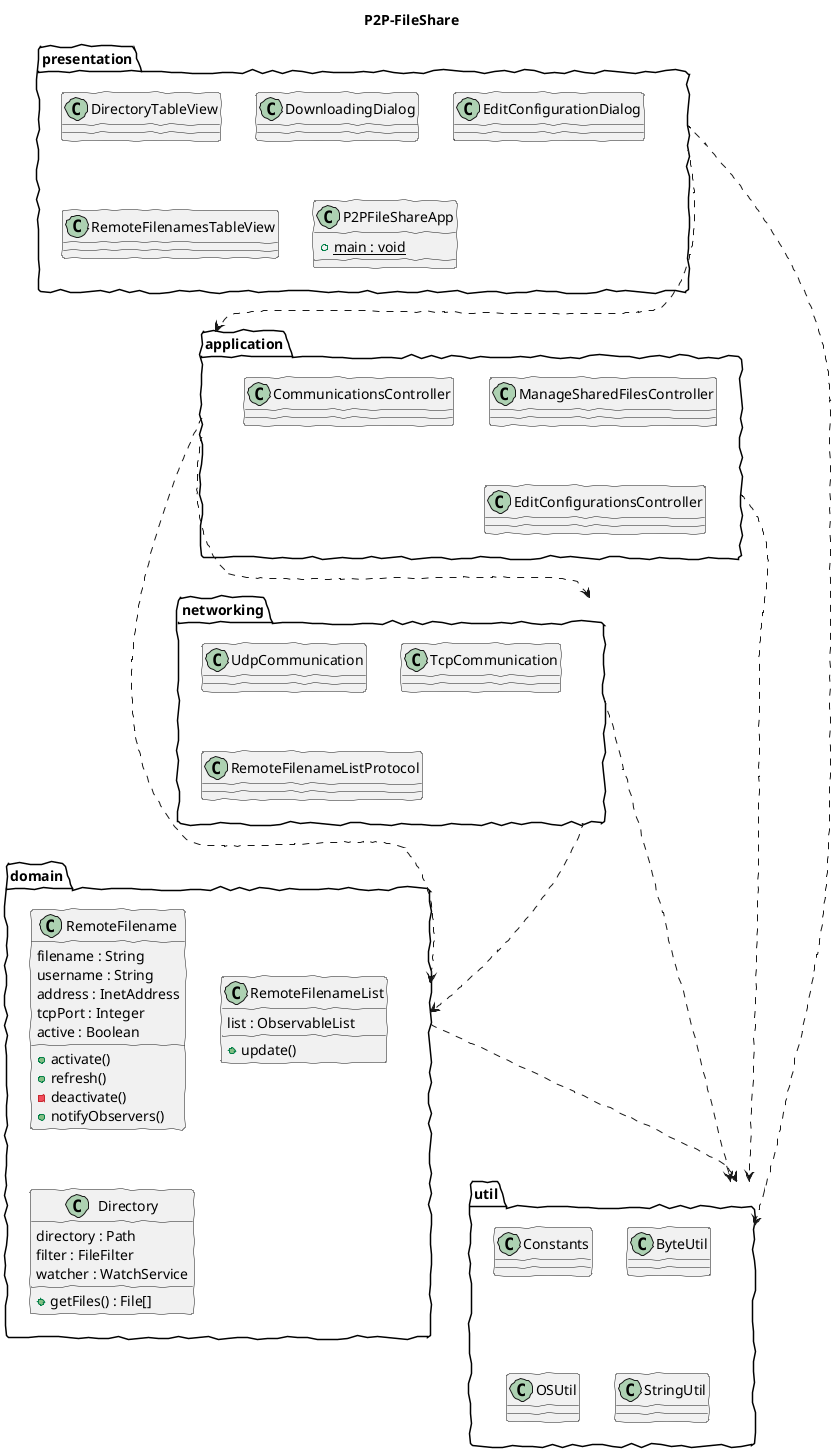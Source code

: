 @startuml

'http://plantuml.com/skinparam.html'
skinparam handwritten true
skinparam monochrome false
skinparam defaultFontName FG Virgil
skinparam shadowing false

title P2P-FileShare

package "presentation" {

    class DirectoryTableView
    class DownloadingDialog
    class EditConfigurationDialog
    class RemoteFilenamesTableView
    class P2PFileShareApp {

        + {static} main : void
    }
}

package "application" {
    class ManageSharedFilesController
    class CommunicationsController
    class EditConfigurationsController
}

package "networking" {

    class UdpCommunication
    class TcpCommunication
    class RemoteFilenameListProtocol
}

package "domain" {

    class RemoteFilename {
        filename : String
        username : String
        address : InetAddress
        tcpPort : Integer
        active : Boolean

        +activate()
        +refresh()
        -deactivate()
        +notifyObservers()
    }
    class RemoteFilenameList {
        list : ObservableList
        +update()
    }
    class Directory {
        directory : Path
        filter : FileFilter
        watcher : WatchService
        +getFiles() : File[]
    }
}

package "util" {
    class Constants
    class ByteUtil
    class OSUtil
    class StringUtil
}

application .> domain
application ...> networking
networking ...> domain
presentation ...> application

networking ..> util
domain ..> util
presentation ..> util
application ..> util

@enduml

P2PFileShareApp ..> DirectoryTableView
P2PFileShareApp ..> DownloadingDialog
P2PFileShareApp ..> EditConfigurationDialog
P2PFileShareApp ..> RemoteFilenamesTableView


/'
Class01 <|-- Class02
Class03 *-- Class04
Class05 o-- Class06
Class07 .. Class08
Class09 -- Class10

class UdpCommunication {
  username
  password
  +sign_in()
}
'/